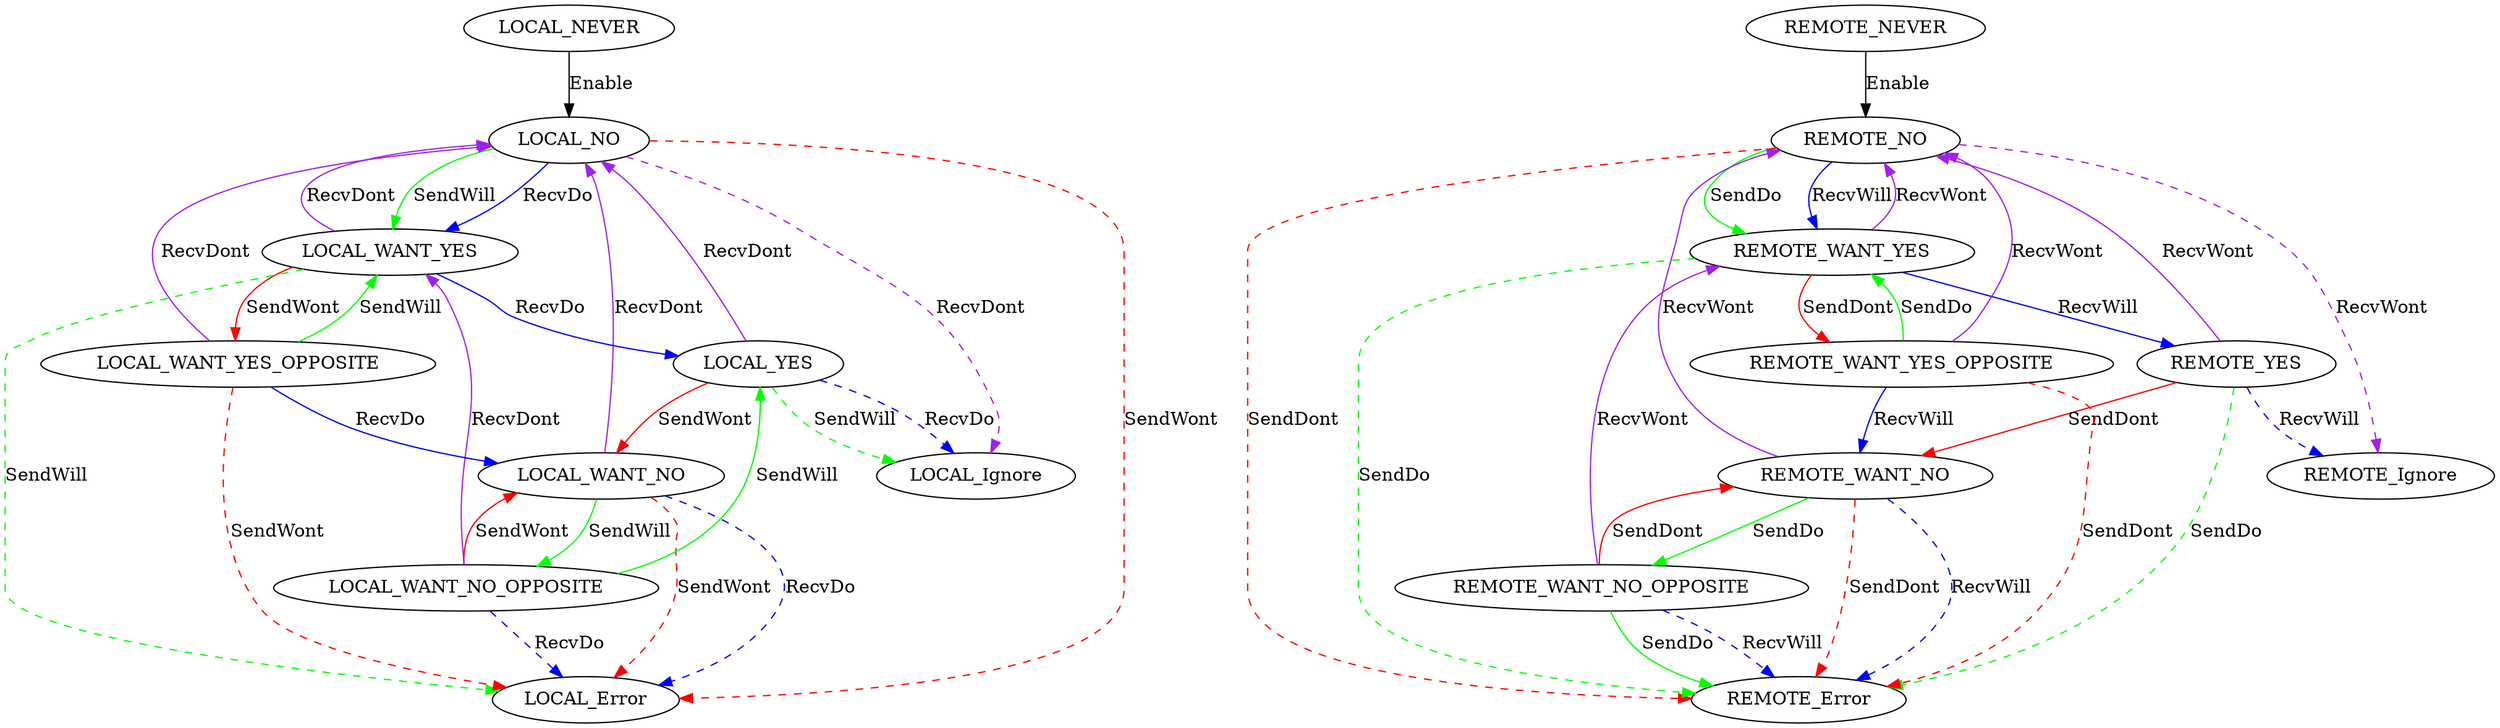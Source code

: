 digraph QState {
    LOCAL_NEVER [];
    LOCAL_NO [];
    LOCAL_WANT_NO [];
    LOCAL_WANT_NO_OPPOSITE [];
    LOCAL_YES [];
    LOCAL_WANT_YES [];
    LOCAL_WANT_YES_OPPOSITE [];
    LOCAL_Ignore [];
    LOCAL_Error [];
    REMOTE_NEVER [];
    REMOTE_NO [];
    REMOTE_WANT_NO [];
    REMOTE_WANT_NO_OPPOSITE [];
    REMOTE_YES [];
    REMOTE_WANT_YES [];
    REMOTE_WANT_YES_OPPOSITE [];
    REMOTE_Ignore [];
    REMOTE_Error [];

    LOCAL_NEVER -> LOCAL_NO [label = "Enable", color = "black"]

    LOCAL_NO -> LOCAL_WANT_YES [label = "SendWill", color = "green"];
    LOCAL_NO -> LOCAL_Error [label = "SendWont", color = "red",style = "dashed"];
    LOCAL_NO -> LOCAL_WANT_YES [label = "RecvDo", color = "blue"];
    LOCAL_NO -> LOCAL_Ignore [label = "RecvDont", color = "purple", style = "dashed"];

    LOCAL_WANT_NO -> LOCAL_WANT_NO_OPPOSITE [label = "SendWill", color = "green"];
    LOCAL_WANT_NO -> LOCAL_Error [label = "SendWont", color = "red", style = "dashed"];
    LOCAL_WANT_NO -> LOCAL_Error [label = "RecvDo", color = "blue", style = "dashed"];
    LOCAL_WANT_NO -> LOCAL_NO [label = "RecvDont", color = "purple"];

    LOCAL_WANT_NO_OPPOSITE -> LOCAL_YES [label = "SendWill", color = "green"];
    LOCAL_WANT_NO_OPPOSITE -> LOCAL_WANT_NO [label = "SendWont", color = "red"];
    LOCAL_WANT_NO_OPPOSITE -> LOCAL_Error [label = "RecvDo", color = "blue", style = "dashed"];
    LOCAL_WANT_NO_OPPOSITE -> LOCAL_WANT_YES [label = "RecvDont", color = "purple"];

    LOCAL_YES -> LOCAL_Ignore [label = "SendWill", color = "green", style = "dashed"];
    LOCAL_YES -> LOCAL_WANT_NO [label = "SendWont", color = "red"];
    LOCAL_YES -> LOCAL_Ignore [label = "RecvDo", color = "blue", style = "dashed"];
    LOCAL_YES -> LOCAL_NO [label = "RecvDont", color = "purple"];

    LOCAL_WANT_YES -> LOCAL_Error [label = "SendWill", color = "green", style = "dashed"];
    LOCAL_WANT_YES -> LOCAL_WANT_YES_OPPOSITE [label = "SendWont", color = "red"];
    LOCAL_WANT_YES -> LOCAL_YES [label = "RecvDo", color = "blue"];
    LOCAL_WANT_YES -> LOCAL_NO [label = "RecvDont", color = "purple"];

    LOCAL_WANT_YES_OPPOSITE -> LOCAL_WANT_YES [label = "SendWill", color = "green"];
    LOCAL_WANT_YES_OPPOSITE -> LOCAL_Error [label = "SendWont", color = "red", style = "dashed"];
    LOCAL_WANT_YES_OPPOSITE -> LOCAL_WANT_NO [label = "RecvDo", color = "blue"];
    LOCAL_WANT_YES_OPPOSITE -> LOCAL_NO [label = "RecvDont", color = "purple"];

    //
    REMOTE_NEVER -> REMOTE_NO [label = "Enable", color = "black"]

    REMOTE_NO -> REMOTE_WANT_YES [label = "SendDo", color = "green"];
    REMOTE_NO -> REMOTE_Error [label = "SendDont", color = "red",style = "dashed"];
    REMOTE_NO -> REMOTE_WANT_YES [label = "RecvWill", color = "blue"];
    REMOTE_NO -> REMOTE_Ignore [label = "RecvWont", color = "purple", style = "dashed"];

    REMOTE_WANT_NO -> REMOTE_WANT_NO_OPPOSITE [label = "SendDo", color = "green"];
    REMOTE_WANT_NO -> REMOTE_Error [label = "SendDont", color = "red", style = "dashed"];
    REMOTE_WANT_NO -> REMOTE_Error [label = "RecvWill", color = "blue", style = "dashed"];
    REMOTE_WANT_NO -> REMOTE_NO [label = "RecvWont", color = "purple"];

    REMOTE_WANT_NO_OPPOSITE -> REMOTE_Error [label = "SendDo", color = "green"];
    REMOTE_WANT_NO_OPPOSITE -> REMOTE_WANT_NO [label = "SendDont", color = "red"];
    REMOTE_WANT_NO_OPPOSITE -> REMOTE_Error [label = "RecvWill", color = "blue", style = "dashed"];
    REMOTE_WANT_NO_OPPOSITE -> REMOTE_WANT_YES [label = "RecvWont", color = "purple"];

    REMOTE_YES -> REMOTE_Error [label = "SendDo", color = "green", style = "dashed"];
    REMOTE_YES -> REMOTE_WANT_NO [label = "SendDont", color = "red"];
    REMOTE_YES -> REMOTE_Ignore [label = "RecvWill", color = "blue", style = "dashed"];
    REMOTE_YES -> REMOTE_NO [label = "RecvWont", color = "purple"];

    REMOTE_WANT_YES -> REMOTE_Error [label = "SendDo", color = "green", style = "dashed"];
    REMOTE_WANT_YES -> REMOTE_WANT_YES_OPPOSITE [label = "SendDont", color = "red"];
    REMOTE_WANT_YES -> REMOTE_YES [label = "RecvWill", color = "blue"];
    REMOTE_WANT_YES -> REMOTE_NO [label = "RecvWont", color = "purple"];

    REMOTE_WANT_YES_OPPOSITE -> REMOTE_WANT_YES [label = "SendDo", color = "green"];
    REMOTE_WANT_YES_OPPOSITE -> REMOTE_Error [label = "SendDont", color = "red", style = "dashed"];
    REMOTE_WANT_YES_OPPOSITE -> REMOTE_WANT_NO [label = "RecvWill", color = "blue"];
    REMOTE_WANT_YES_OPPOSITE -> REMOTE_NO [label = "RecvWont", color = "purple"];
}